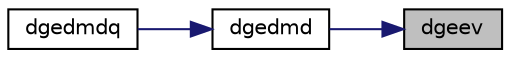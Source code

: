 digraph "dgeev"
{
 // LATEX_PDF_SIZE
  edge [fontname="Helvetica",fontsize="10",labelfontname="Helvetica",labelfontsize="10"];
  node [fontname="Helvetica",fontsize="10",shape=record];
  rankdir="RL";
  Node1 [label="dgeev",height=0.2,width=0.4,color="black", fillcolor="grey75", style="filled", fontcolor="black",tooltip="DGEEV computes the eigenvalues and, optionally, the left and/or right eigenvectors for GE matrices"];
  Node1 -> Node2 [dir="back",color="midnightblue",fontsize="10",style="solid",fontname="Helvetica"];
  Node2 [label="dgedmd",height=0.2,width=0.4,color="black", fillcolor="white", style="filled",URL="$dgedmd_8f90.html#a873ebfba3e94c6200e9f6da79644abb1",tooltip="DGEDMD computes the Dynamic Mode Decomposition (DMD) for a pair of data snapshot matrices."];
  Node2 -> Node3 [dir="back",color="midnightblue",fontsize="10",style="solid",fontname="Helvetica"];
  Node3 [label="dgedmdq",height=0.2,width=0.4,color="black", fillcolor="white", style="filled",URL="$dgedmdq_8f90.html#a6c9d2f77b73a03970b6e05984167644f",tooltip="DGEDMDQ computes the Dynamic Mode Decomposition (DMD) for a pair of data snapshot matrices."];
}
